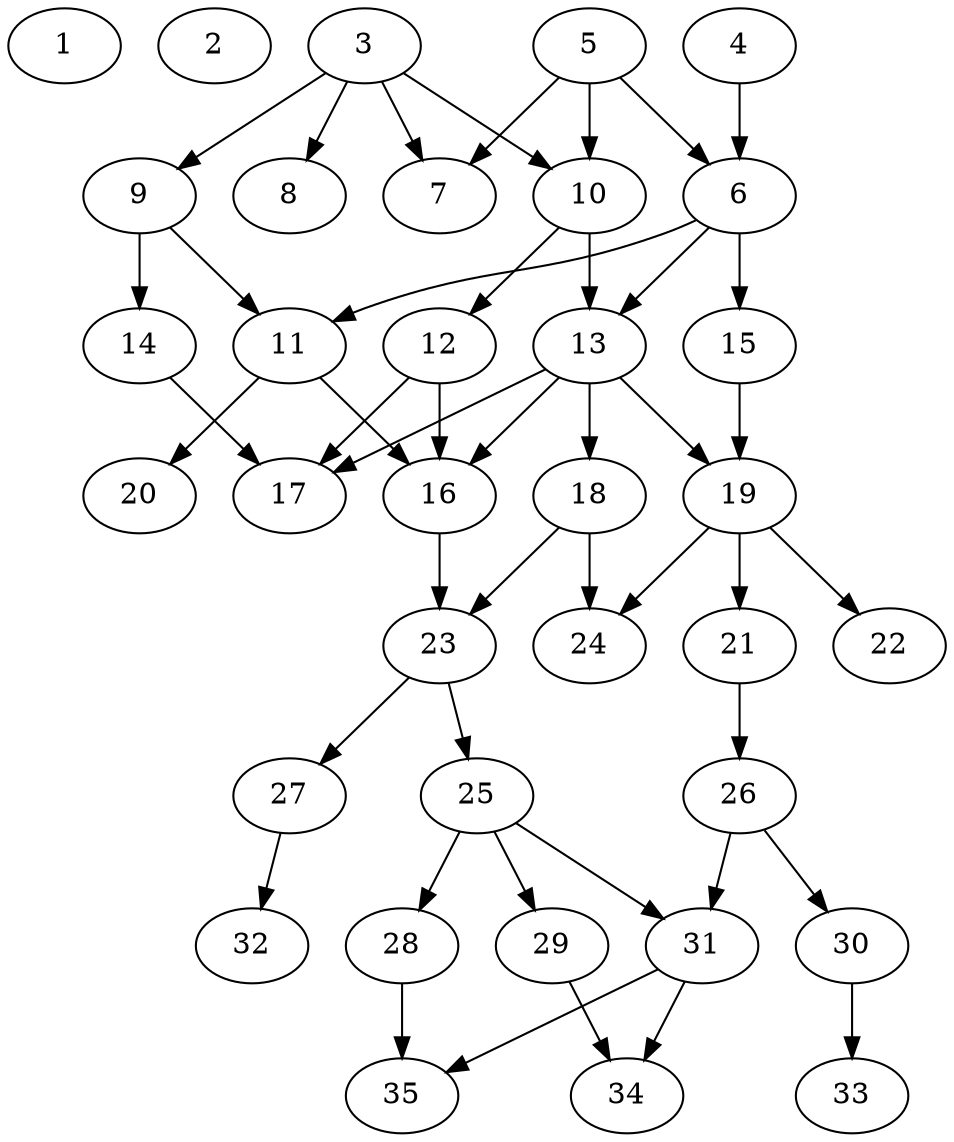 // DAG automatically generated by daggen at Thu Oct  3 14:05:38 2019
// ./daggen --dot -n 35 --ccr 0.5 --fat 0.5 --regular 0.7 --density 0.5 --mindata 5242880 --maxdata 52428800 
digraph G {
  1 [size="30621696", alpha="0.14", expect_size="15310848"] 
  2 [size="89927680", alpha="0.06", expect_size="44963840"] 
  3 [size="61935616", alpha="0.09", expect_size="30967808"] 
  3 -> 7 [size ="30967808"]
  3 -> 8 [size ="30967808"]
  3 -> 9 [size ="30967808"]
  3 -> 10 [size ="30967808"]
  4 [size="103790592", alpha="0.18", expect_size="51895296"] 
  4 -> 6 [size ="51895296"]
  5 [size="68999168", alpha="0.16", expect_size="34499584"] 
  5 -> 6 [size ="34499584"]
  5 -> 7 [size ="34499584"]
  5 -> 10 [size ="34499584"]
  6 [size="31086592", alpha="0.03", expect_size="15543296"] 
  6 -> 11 [size ="15543296"]
  6 -> 13 [size ="15543296"]
  6 -> 15 [size ="15543296"]
  7 [size="54554624", alpha="0.08", expect_size="27277312"] 
  8 [size="27518976", alpha="0.01", expect_size="13759488"] 
  9 [size="97411072", alpha="0.14", expect_size="48705536"] 
  9 -> 11 [size ="48705536"]
  9 -> 14 [size ="48705536"]
  10 [size="48306176", alpha="0.08", expect_size="24153088"] 
  10 -> 12 [size ="24153088"]
  10 -> 13 [size ="24153088"]
  11 [size="19879936", alpha="0.12", expect_size="9939968"] 
  11 -> 16 [size ="9939968"]
  11 -> 20 [size ="9939968"]
  12 [size="84617216", alpha="0.05", expect_size="42308608"] 
  12 -> 16 [size ="42308608"]
  12 -> 17 [size ="42308608"]
  13 [size="20365312", alpha="0.04", expect_size="10182656"] 
  13 -> 16 [size ="10182656"]
  13 -> 17 [size ="10182656"]
  13 -> 18 [size ="10182656"]
  13 -> 19 [size ="10182656"]
  14 [size="65069056", alpha="0.07", expect_size="32534528"] 
  14 -> 17 [size ="32534528"]
  15 [size="55300096", alpha="0.19", expect_size="27650048"] 
  15 -> 19 [size ="27650048"]
  16 [size="38758400", alpha="0.06", expect_size="19379200"] 
  16 -> 23 [size ="19379200"]
  17 [size="53094400", alpha="0.08", expect_size="26547200"] 
  18 [size="89511936", alpha="0.02", expect_size="44755968"] 
  18 -> 23 [size ="44755968"]
  18 -> 24 [size ="44755968"]
  19 [size="96376832", alpha="0.08", expect_size="48188416"] 
  19 -> 21 [size ="48188416"]
  19 -> 22 [size ="48188416"]
  19 -> 24 [size ="48188416"]
  20 [size="69228544", alpha="0.15", expect_size="34614272"] 
  21 [size="14090240", alpha="0.06", expect_size="7045120"] 
  21 -> 26 [size ="7045120"]
  22 [size="72753152", alpha="0.15", expect_size="36376576"] 
  23 [size="96276480", alpha="0.14", expect_size="48138240"] 
  23 -> 25 [size ="48138240"]
  23 -> 27 [size ="48138240"]
  24 [size="21420032", alpha="0.13", expect_size="10710016"] 
  25 [size="54188032", alpha="0.04", expect_size="27094016"] 
  25 -> 28 [size ="27094016"]
  25 -> 29 [size ="27094016"]
  25 -> 31 [size ="27094016"]
  26 [size="49981440", alpha="0.20", expect_size="24990720"] 
  26 -> 30 [size ="24990720"]
  26 -> 31 [size ="24990720"]
  27 [size="79878144", alpha="0.05", expect_size="39939072"] 
  27 -> 32 [size ="39939072"]
  28 [size="24997888", alpha="0.13", expect_size="12498944"] 
  28 -> 35 [size ="12498944"]
  29 [size="33773568", alpha="0.00", expect_size="16886784"] 
  29 -> 34 [size ="16886784"]
  30 [size="71159808", alpha="0.15", expect_size="35579904"] 
  30 -> 33 [size ="35579904"]
  31 [size="47681536", alpha="0.12", expect_size="23840768"] 
  31 -> 34 [size ="23840768"]
  31 -> 35 [size ="23840768"]
  32 [size="77844480", alpha="0.05", expect_size="38922240"] 
  33 [size="52350976", alpha="0.20", expect_size="26175488"] 
  34 [size="22652928", alpha="0.06", expect_size="11326464"] 
  35 [size="82051072", alpha="0.02", expect_size="41025536"] 
}
